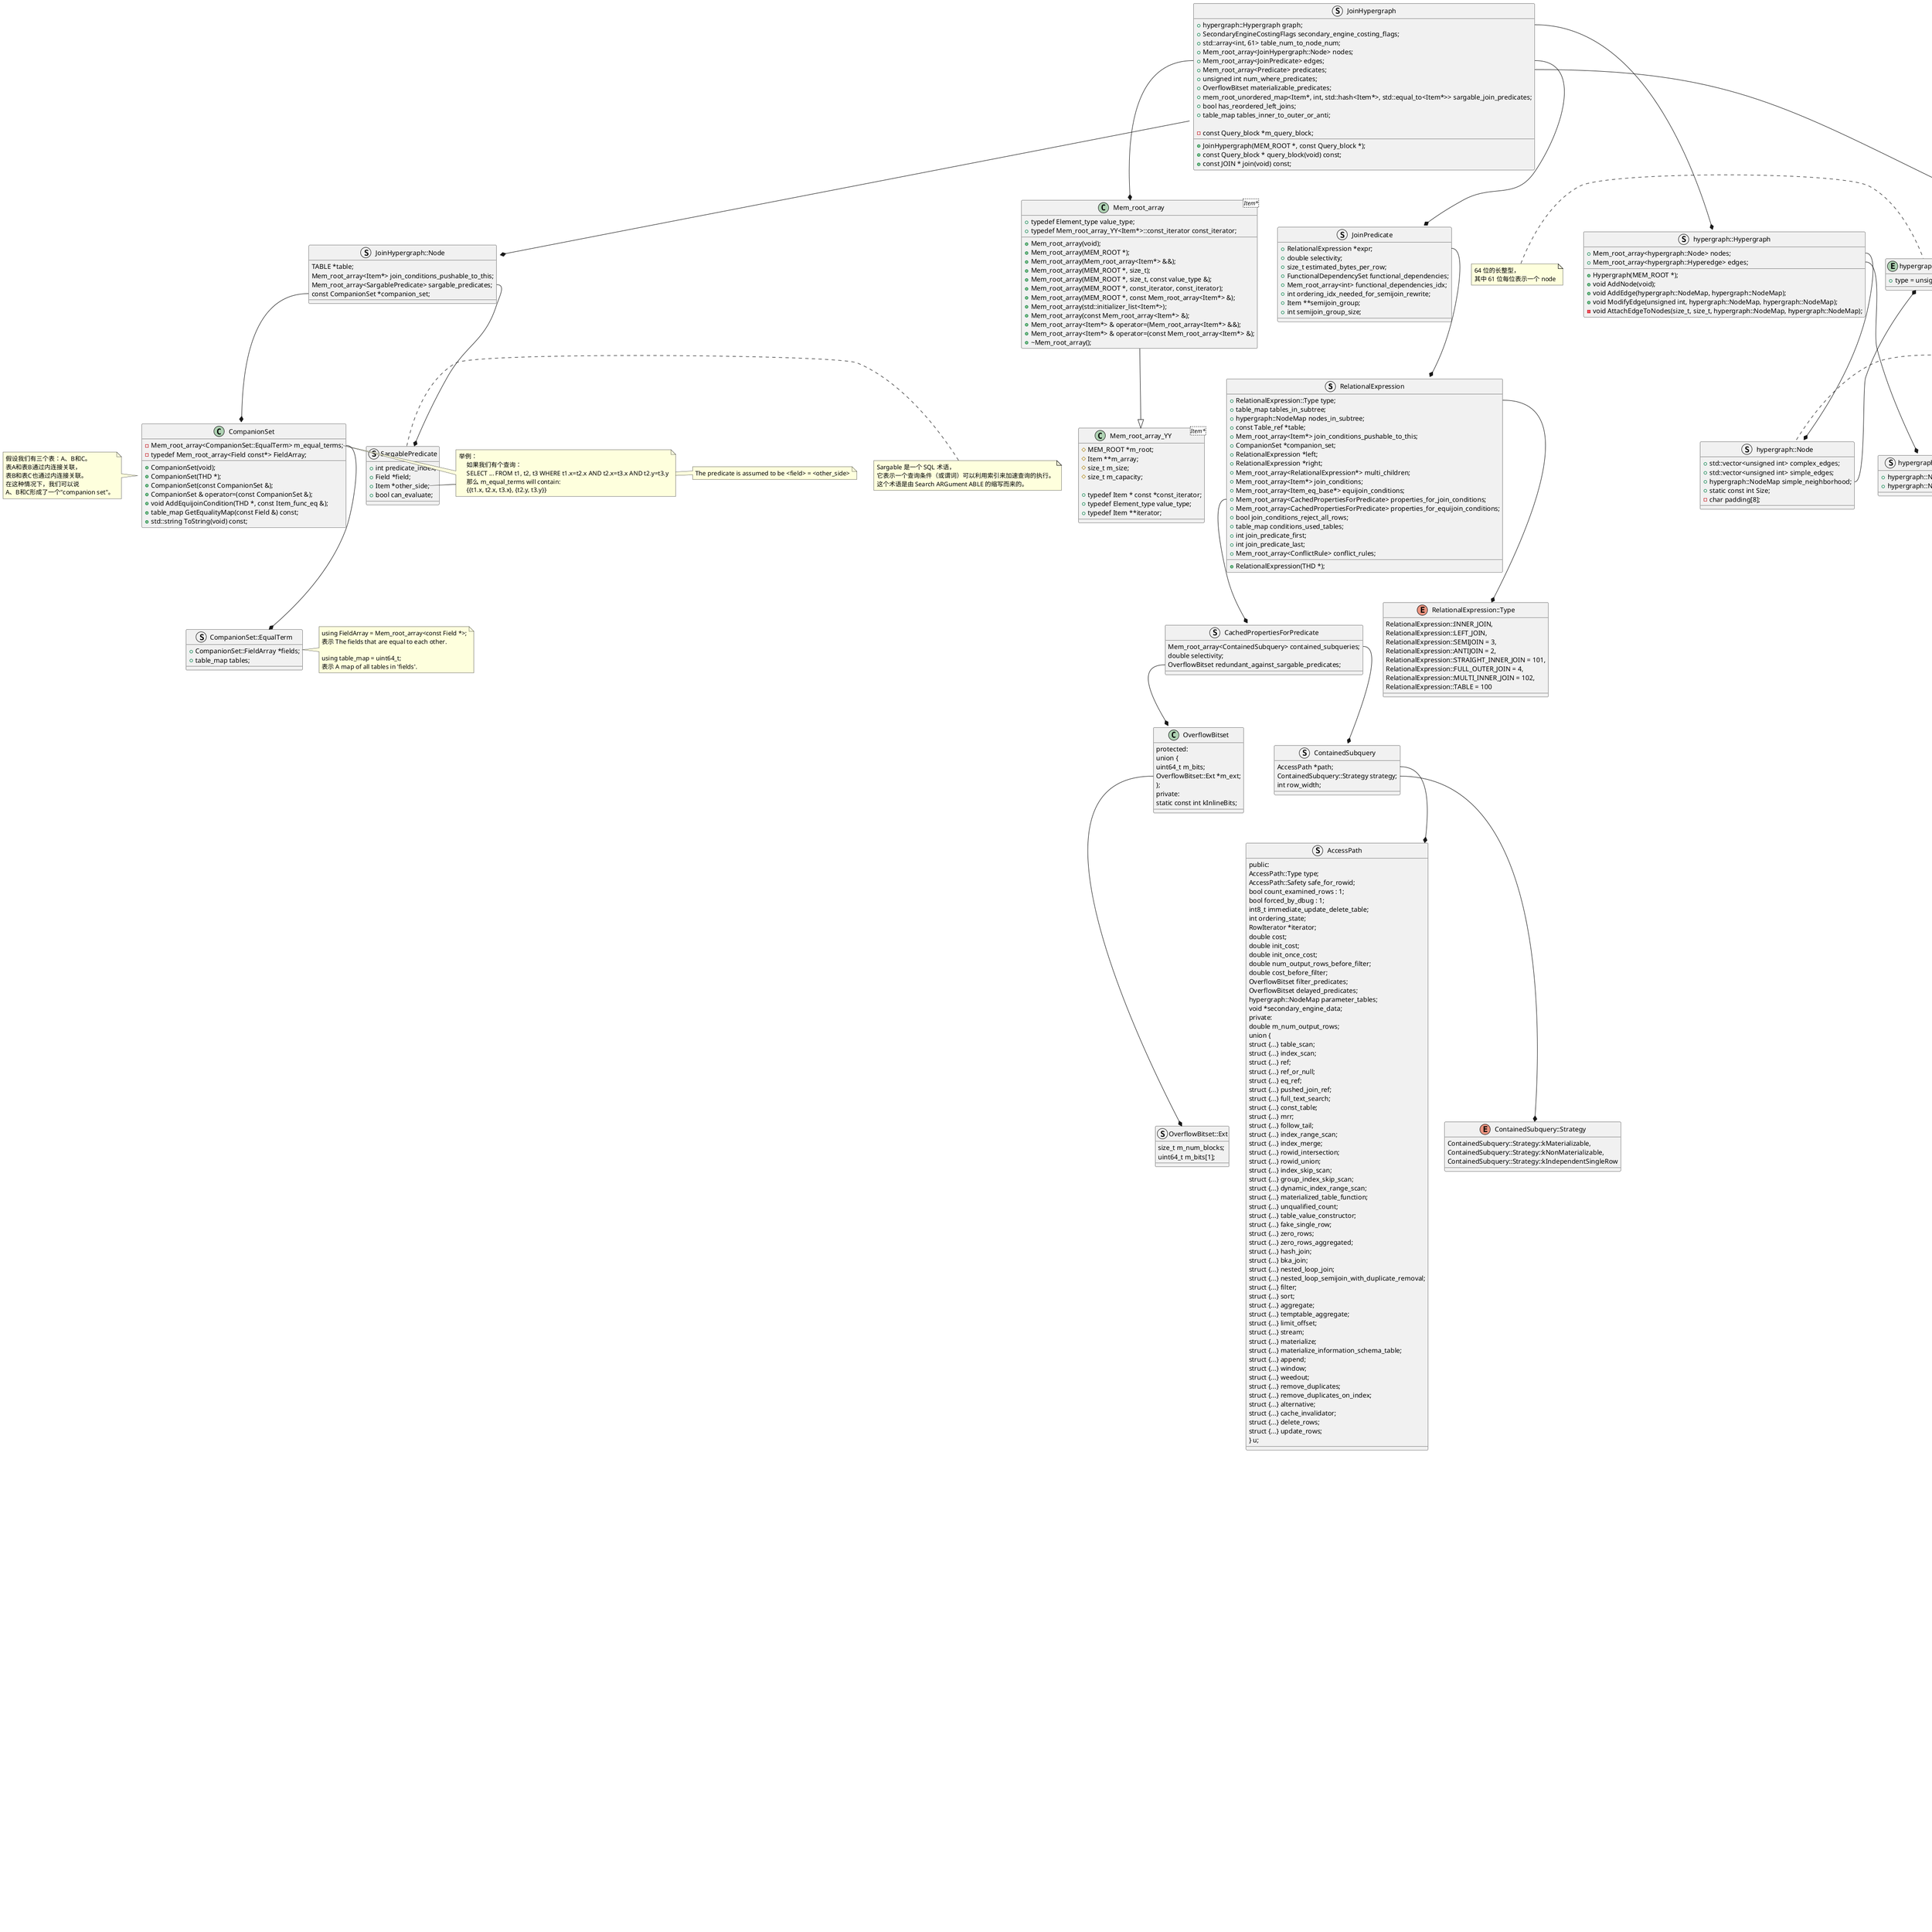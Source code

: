 @startuml hypergraph
struct RelationalExpression {
+    RelationalExpression::Type type;
+    table_map tables_in_subtree;
+    hypergraph::NodeMap nodes_in_subtree;
+    const Table_ref *table;
+    Mem_root_array<Item*> join_conditions_pushable_to_this;
+    CompanionSet *companion_set;
+    RelationalExpression *left;
+    RelationalExpression *right;
+    Mem_root_array<RelationalExpression*> multi_children;
+    Mem_root_array<Item*> join_conditions;
+    Mem_root_array<Item_eq_base*> equijoin_conditions;
+    Mem_root_array<CachedPropertiesForPredicate> properties_for_join_conditions;
+    Mem_root_array<CachedPropertiesForPredicate> properties_for_equijoin_conditions;
+    bool join_conditions_reject_all_rows;
+    table_map conditions_used_tables;
+    int join_predicate_first;
+    int join_predicate_last;
+    Mem_root_array<ConflictRule> conflict_rules;
+    RelationalExpression(THD *);
}

enum RelationalExpression::Type {
    RelationalExpression::INNER_JOIN, 
    RelationalExpression::LEFT_JOIN, 
    RelationalExpression::SEMIJOIN = 3, 
    RelationalExpression::ANTIJOIN = 2, 
    RelationalExpression::STRAIGHT_INNER_JOIN = 101, 
    RelationalExpression::FULL_OUTER_JOIN = 4, 
    RelationalExpression::MULTI_INNER_JOIN = 102, 
    RelationalExpression::TABLE = 100
}

RelationalExpression::type --* RelationalExpression::Type

class Item_eq_base {
  public:
    Item_equal *source_multiple_equality;
}

 class Item_func_comparison  {
}

Item_eq_base --|> Item_func_comparison

class Item_bool_func2  {
  protected:
    Arg_comparator cmp;
    bool abort_on_null;
}

Item_func_comparison --|> Item_bool_func2

class Item_bool_func {
  private:
    bool m_created_by_in2exists;
}

Item_bool_func2 --|> Item_bool_func


class Item_bool_func {
  private:
    bool m_created_by_in2exists;
}

Item_bool_func --|> Item_int_func

class Item_int_func {
}


class Item_func  {
  protected:
    Item **args;
  private:
    Item *m_embedded_arguments[2];
  public:
    uint arg_count;
  protected:
    bool null_on_null;
    uint allowed_arg_cols;
    table_map used_tables_cache;
    table_map not_null_tables_cache;
}

Item_int_func --|> Item_func

class Item_result_field  {
  protected:
    Field *result_field;
}

Item_func --|> Item_result_field

class Item  {
  public:
    Item *next_free;
  protected:
    String str_value;
  public:
    DTCollation collation;
    Item_name_string item_name;
    Item_name_string orig_name;
    uint32 max_length;
    Item::item_marker marker;
    Item_result cmp_context;
  private:
    uint m_ref_count;
    bool m_abandoned;
    const bool is_parser_item;
    uint8 m_data_type;
    CostOfItem m_cost;
  public:
    bool fixed;
    uint8 decimals;
  private:
    bool m_nullable;
  public:
    bool null_value;
    bool unsigned_flag;
    bool m_is_window_function;
    bool hidden;
    bool m_in_check_constraint_exec_ctx;
  private:
    static const uint8 PROP_SUBQUERY;
    static const uint8 PROP_STORED_PROGRAM;
    static const uint8 PROP_AGGREGATION;
    static const uint8 PROP_WINDOW_FUNCTION;
    static const uint8 PROP_ROLLUP_EXPR;
    static const uint8 PROP_GROUPING_FUNC;
  protected:
    uint8 m_accum_properties;
}

Item_result_field --|> Item

class Parse_tree_node_tmpl<Parse_context> {
  private:
    bool contextualized;
  public:
    POS m_pos;
}

Item --|> Parse_tree_node_tmpl

struct CachedPropertiesForPredicate {
    Mem_root_array<ContainedSubquery> contained_subqueries;
    double selectivity;
    OverflowBitset redundant_against_sargable_predicates;
}

struct ContainedSubquery {
    AccessPath *path;
    ContainedSubquery::Strategy strategy;
    int row_width;
}

enum ContainedSubquery::Strategy {
    ContainedSubquery::Strategy::kMaterializable, 
    ContainedSubquery::Strategy::kNonMaterializable, 
    ContainedSubquery::Strategy::kIndependentSingleRow
}

CachedPropertiesForPredicate::contained_subqueries --* ContainedSubquery
ContainedSubquery::strategy --* ContainedSubquery::Strategy

class OverflowBitset {
  protected:
    union {
        uint64_t m_bits;
        OverflowBitset::Ext *m_ext;
    };
  private:
    static const int kInlineBits;
}

struct OverflowBitset::Ext {
    size_t m_num_blocks;
    uint64_t m_bits[1];
}

CachedPropertiesForPredicate::redundant_against_sargable_predicates --* OverflowBitset
OverflowBitset::m_ext --* OverflowBitset::Ext

struct AccessPath {
  public:
    AccessPath::Type type;
    AccessPath::Safety safe_for_rowid;
    bool count_examined_rows : 1;
    bool forced_by_dbug : 1;
    int8_t immediate_update_delete_table;
    int ordering_state;
    RowIterator *iterator;
    double cost;
    double init_cost;
    double init_once_cost;
    double num_output_rows_before_filter;
    double cost_before_filter;
    OverflowBitset filter_predicates;
    OverflowBitset delayed_predicates;
    hypergraph::NodeMap parameter_tables;
    void *secondary_engine_data;
  private:
    double m_num_output_rows;
    union {
        struct {...} table_scan;
        struct {...} index_scan;
        struct {...} ref;
        struct {...} ref_or_null;
        struct {...} eq_ref;
        struct {...} pushed_join_ref;
        struct {...} full_text_search;
        struct {...} const_table;
        struct {...} mrr;
        struct {...} follow_tail;
        struct {...} index_range_scan;
        struct {...} index_merge;
        struct {...} rowid_intersection;
        struct {...} rowid_union;
        struct {...} index_skip_scan;
        struct {...} group_index_skip_scan;
        struct {...} dynamic_index_range_scan;
        struct {...} materialized_table_function;
        struct {...} unqualified_count;
        struct {...} table_value_constructor;
        struct {...} fake_single_row;
        struct {...} zero_rows;
        struct {...} zero_rows_aggregated;
        struct {...} hash_join;
        struct {...} bka_join;
        struct {...} nested_loop_join;
        struct {...} nested_loop_semijoin_with_duplicate_removal;
        struct {...} filter;
        struct {...} sort;
        struct {...} aggregate;
        struct {...} temptable_aggregate;
        struct {...} limit_offset;
        struct {...} stream;
        struct {...} materialize;
        struct {...} materialize_information_schema_table;
        struct {...} append;
        struct {...} window;
        struct {...} weedout;
        struct {...} remove_duplicates;
        struct {...} remove_duplicates_on_index;
        struct {...} alternative;
        struct {...} cache_invalidator;
        struct {...} delete_rows;
        struct {...} update_rows;
    } u;
}

ContainedSubquery::path --* AccessPath

RelationalExpression::properties_for_join_conditions --* CachedPropertiesForPredicate

entity hypergraph::NodeMap {
+    type = unsigned long
}
note left
  64 位的长整型，
  其中 61 位每位表示一个 node
end note

struct hypergraph::Hyperedge {
+    hypergraph::NodeMap left;
+    hypergraph::NodeMap right;
}

struct hypergraph::Node {
+    std::vector<unsigned int> complex_edges;
+    std::vector<unsigned int> simple_edges;
+    hypergraph::NodeMap simple_neighborhood;
+    static const int Size;
-    char padding[8];
}
note right
  两个 std::vector 占 2*(8*3)=48 位，
  hypergraph::NodeMap 占用 8 位，
  static const int 占用 4 位，
  char padding[8] 为了使该结构体占用64位
end note

hypergraph::NodeMap *-- hypergraph::Hyperedge::left
hypergraph::NodeMap *-- hypergraph::Hyperedge::right
hypergraph::NodeMap *-- hypergraph::Node::simple_neighborhood

struct hypergraph::Hypergraph {
+    Mem_root_array<hypergraph::Node> nodes;
+    Mem_root_array<hypergraph::Hyperedge> edges;

+    Hypergraph(MEM_ROOT *);
+    void AddNode(void);
+    void AddEdge(hypergraph::NodeMap, hypergraph::NodeMap);
+    void ModifyEdge(unsigned int, hypergraph::NodeMap, hypergraph::NodeMap);
-    void AttachEdgeToNodes(size_t, size_t, hypergraph::NodeMap, hypergraph::NodeMap);
}

hypergraph::Hypergraph::nodes --* hypergraph::Node
hypergraph::Hypergraph::edges --* hypergraph::Hyperedge

struct JoinHypergraph {
+    hypergraph::Hypergraph graph;
+    SecondaryEngineCostingFlags secondary_engine_costing_flags;
+    std::array<int, 61> table_num_to_node_num;
+    Mem_root_array<JoinHypergraph::Node> nodes;
+    Mem_root_array<JoinPredicate> edges;
+    Mem_root_array<Predicate> predicates;
+    unsigned int num_where_predicates;
+    OverflowBitset materializable_predicates;
+    mem_root_unordered_map<Item*, int, std::hash<Item*>, std::equal_to<Item*>> sargable_join_predicates;
+    bool has_reordered_left_joins;
+    table_map tables_inner_to_outer_or_anti;

-    const Query_block *m_query_block;

+    JoinHypergraph(MEM_ROOT *, const Query_block *);
+    const Query_block * query_block(void) const;
+    const JOIN * join(void) const;
}

struct JoinPredicate {
+    RelationalExpression *expr;
+    double selectivity;
+    size_t estimated_bytes_per_row;
+    FunctionalDependencySet functional_dependencies;
+    Mem_root_array<int> functional_dependencies_idx;
+    int ordering_idx_needed_for_semijoin_rewrite;
+    Item **semijoin_group;
+    int semijoin_group_size;
}
JoinHypergraph::edges --* JoinPredicate

struct Predicate {
    Item *condition;
    hypergraph::NodeMap used_nodes;
    hypergraph::NodeMap total_eligibility_set;
    double selectivity;
    bool was_join_condition;
    int source_multiple_equality_idx;
    FunctionalDependencySet functional_dependencies;
    Mem_root_array<int> functional_dependencies_idx;
    Mem_root_array<ContainedSubquery> contained_subqueries;
}
JoinHypergraph::predicates --* Predicate

struct JoinHypergraph::Node {
    TABLE *table;
    Mem_root_array<Item*> join_conditions_pushable_to_this;
    Mem_root_array<SargablePredicate> sargable_predicates;
    const CompanionSet *companion_set;
}

struct SargablePredicate {
+    int predicate_index;
+    Field *field;
+    Item *other_side;
+    bool can_evaluate;
}
note right of SargablePredicate
Sargable 是一个 SQL 术语，
它表示一个查询条件（或谓词）可以利用索引来加速查询的执行。
这个术语是由 Search ARGument ABLE 的缩写而来的。
end note

note right of SargablePredicate::other_side
The predicate is assumed to be <field> = <other_side>
end note

class CompanionSet {
-    Mem_root_array<CompanionSet::EqualTerm> m_equal_terms;
+    CompanionSet(void);
+    CompanionSet(THD *);
+    CompanionSet(const CompanionSet &);
+    CompanionSet & operator=(const CompanionSet &);
+    void AddEquijoinCondition(THD *, const Item_func_eq &);
+    table_map GetEqualityMap(const Field &) const;
+    std::string ToString(void) const;
-    typedef Mem_root_array<Field const*> FieldArray;
}
note left of CompanionSet
假设我们有三个表：A、B和C。
表A和表B通过内连接关联，
表B和表C也通过内连接关联。
在这种情况下，我们可以说
A、B和C形成了一个"companion set"。
end note

note right of CompanionSet::m_equal_terms
举例：
     如果我们有个查询：
     SELECT ... FROM t1, t2, t3 WHERE t1.x=t2.x AND t2.x=t3.x AND t2.y=t3.y
     那么 m_equal_terms will contain:
     {{t1.x, t2.x, t3.x}, {t2.y, t3.y}}
end note

struct CompanionSet::EqualTerm {
+    CompanionSet::FieldArray *fields;
+    table_map tables;
}
note right
using FieldArray = Mem_root_array<const Field *>;
表示 The fields that are equal to each other.

using table_map = uint64_t;
表示 A map of all tables in 'fields'.
end note

JoinHypergraph::graph --* hypergraph::Hypergraph
JoinHypergraph::edges --* Mem_root_array
JoinHypergraph::nodes --* JoinHypergraph::Node
JoinHypergraph::Node::sargable_predicates --* SargablePredicate
JoinHypergraph::Node::companion_set --* CompanionSet
CompanionSet::m_equal_terms --* CompanionSet::EqualTerm




class Mem_root_array<Item*> {
+    Mem_root_array(void);
+    Mem_root_array(MEM_ROOT *);
+    Mem_root_array(Mem_root_array<Item*> &&);
+    Mem_root_array(MEM_ROOT *, size_t);
+    Mem_root_array(MEM_ROOT *, size_t, const value_type &);
+    Mem_root_array(MEM_ROOT *, const_iterator, const_iterator);
+    Mem_root_array(MEM_ROOT *, const Mem_root_array<Item*> &);
+    Mem_root_array(std::initializer_list<Item*>);
+    Mem_root_array(const Mem_root_array<Item*> &);
+    Mem_root_array<Item*> & operator=(Mem_root_array<Item*> &&);
+    Mem_root_array<Item*> & operator=(const Mem_root_array<Item*> &);
+    ~Mem_root_array();

+    typedef Element_type value_type;
+    typedef Mem_root_array_YY<Item*>::const_iterator const_iterator;
}

class Mem_root_array_YY<Item*> {
#    MEM_ROOT *m_root;
#    Item **m_array;
#    size_t m_size;
#    size_t m_capacity;

+    typedef Item * const *const_iterator;
+    typedef Element_type value_type;
+    typedef Item **iterator;
}

Mem_root_array --|> Mem_root_array_YY

JoinPredicate::expr --* RelationalExpression
@enduml 